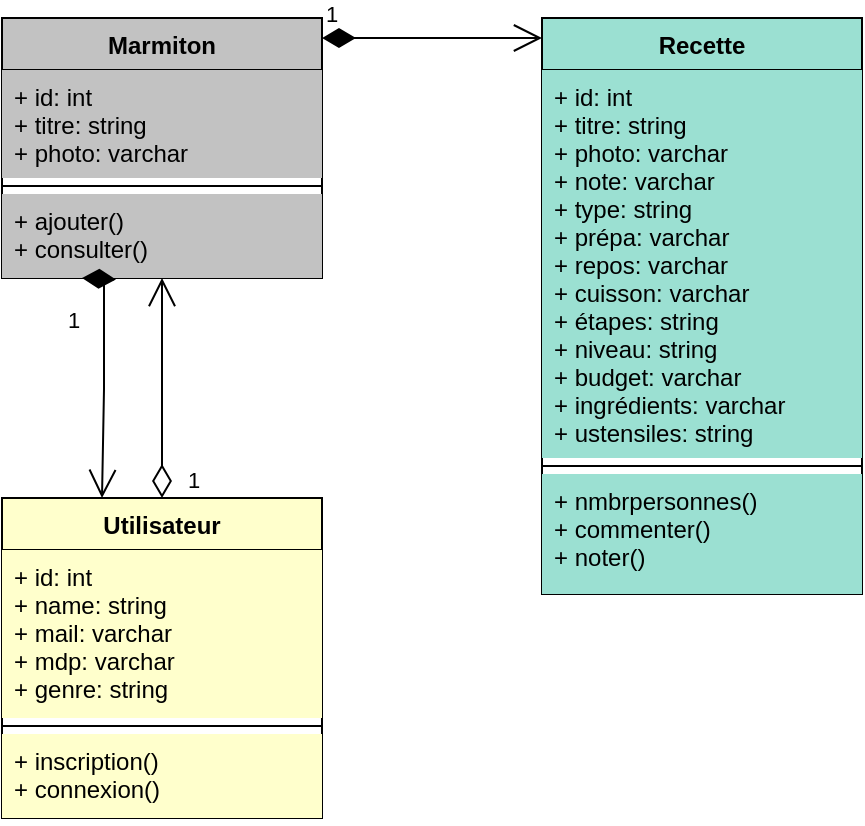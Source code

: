 <mxfile version="16.6.5" type="device"><diagram id="RGwGZes_MAbaQZxHRuvf" name="Page-1"><mxGraphModel dx="1422" dy="794" grid="1" gridSize="10" guides="1" tooltips="1" connect="1" arrows="1" fold="1" page="1" pageScale="1" pageWidth="1200" pageHeight="1920" math="0" shadow="0"><root><mxCell id="0"/><mxCell id="1" parent="0"/><mxCell id="1Hz1-K49cx9adOy7QzSw-1" value="Marmiton" style="swimlane;fontStyle=1;align=center;verticalAlign=top;childLayout=stackLayout;horizontal=1;startSize=26;horizontalStack=0;resizeParent=1;resizeParentMax=0;resizeLast=0;collapsible=1;marginBottom=0;fillColor=#C2C2C2;" vertex="1" parent="1"><mxGeometry x="200" y="360" width="160" height="130" as="geometry"/></mxCell><mxCell id="1Hz1-K49cx9adOy7QzSw-2" value="+ id: int&#10;+ titre: string&#10;+ photo: varchar" style="text;strokeColor=none;fillColor=#C2C2C2;align=left;verticalAlign=top;spacingLeft=4;spacingRight=4;overflow=hidden;rotatable=0;points=[[0,0.5],[1,0.5]];portConstraint=eastwest;" vertex="1" parent="1Hz1-K49cx9adOy7QzSw-1"><mxGeometry y="26" width="160" height="54" as="geometry"/></mxCell><mxCell id="1Hz1-K49cx9adOy7QzSw-3" value="" style="line;strokeWidth=1;fillColor=none;align=left;verticalAlign=middle;spacingTop=-1;spacingLeft=3;spacingRight=3;rotatable=0;labelPosition=right;points=[];portConstraint=eastwest;" vertex="1" parent="1Hz1-K49cx9adOy7QzSw-1"><mxGeometry y="80" width="160" height="8" as="geometry"/></mxCell><mxCell id="1Hz1-K49cx9adOy7QzSw-4" value="+ ajouter()&#10;+ consulter()&#10;" style="text;strokeColor=none;fillColor=#C2C2C2;align=left;verticalAlign=top;spacingLeft=4;spacingRight=4;overflow=hidden;rotatable=0;points=[[0,0.5],[1,0.5]];portConstraint=eastwest;" vertex="1" parent="1Hz1-K49cx9adOy7QzSw-1"><mxGeometry y="88" width="160" height="42" as="geometry"/></mxCell><mxCell id="1Hz1-K49cx9adOy7QzSw-18" value="1" style="endArrow=open;html=1;endSize=12;startArrow=diamondThin;startSize=14;startFill=1;edgeStyle=orthogonalEdgeStyle;align=left;verticalAlign=bottom;rounded=0;" edge="1" parent="1Hz1-K49cx9adOy7QzSw-1"><mxGeometry x="-0.333" y="-20" relative="1" as="geometry"><mxPoint x="40" y="130" as="sourcePoint"/><mxPoint x="50" y="240" as="targetPoint"/><mxPoint as="offset"/></mxGeometry></mxCell><mxCell id="1Hz1-K49cx9adOy7QzSw-5" value="Utilisateur" style="swimlane;fontStyle=1;align=center;verticalAlign=top;childLayout=stackLayout;horizontal=1;startSize=26;horizontalStack=0;resizeParent=1;resizeParentMax=0;resizeLast=0;collapsible=1;marginBottom=0;fillColor=#FFFFCC;" vertex="1" parent="1"><mxGeometry x="200" y="600" width="160" height="160" as="geometry"/></mxCell><mxCell id="1Hz1-K49cx9adOy7QzSw-6" value="+ id: int&#10;+ name: string&#10;+ mail: varchar&#10;+ mdp: varchar&#10;+ genre: string" style="text;strokeColor=none;fillColor=#FFFFCC;align=left;verticalAlign=top;spacingLeft=4;spacingRight=4;overflow=hidden;rotatable=0;points=[[0,0.5],[1,0.5]];portConstraint=eastwest;" vertex="1" parent="1Hz1-K49cx9adOy7QzSw-5"><mxGeometry y="26" width="160" height="84" as="geometry"/></mxCell><mxCell id="1Hz1-K49cx9adOy7QzSw-7" value="" style="line;strokeWidth=1;fillColor=none;align=left;verticalAlign=middle;spacingTop=-1;spacingLeft=3;spacingRight=3;rotatable=0;labelPosition=right;points=[];portConstraint=eastwest;" vertex="1" parent="1Hz1-K49cx9adOy7QzSw-5"><mxGeometry y="110" width="160" height="8" as="geometry"/></mxCell><mxCell id="1Hz1-K49cx9adOy7QzSw-8" value="+ inscription()&#10;+ connexion()" style="text;strokeColor=none;fillColor=#FFFFCC;align=left;verticalAlign=top;spacingLeft=4;spacingRight=4;overflow=hidden;rotatable=0;points=[[0,0.5],[1,0.5]];portConstraint=eastwest;" vertex="1" parent="1Hz1-K49cx9adOy7QzSw-5"><mxGeometry y="118" width="160" height="42" as="geometry"/></mxCell><mxCell id="1Hz1-K49cx9adOy7QzSw-9" value="Recette" style="swimlane;fontStyle=1;align=center;verticalAlign=top;childLayout=stackLayout;horizontal=1;startSize=26;horizontalStack=0;resizeParent=1;resizeParentMax=0;resizeLast=0;collapsible=1;marginBottom=0;fillColor=#9BE0D2;" vertex="1" parent="1"><mxGeometry x="470" y="360" width="160" height="288" as="geometry"/></mxCell><mxCell id="1Hz1-K49cx9adOy7QzSw-10" value="+ id: int&#10;+ titre: string&#10;+ photo: varchar&#10;+ note: varchar&#10;+ type: string&#10;+ prépa: varchar&#10;+ repos: varchar&#10;+ cuisson: varchar&#10;+ étapes: string&#10;+ niveau: string&#10;+ budget: varchar&#10;+ ingrédients: varchar&#10;+ ustensiles: string" style="text;strokeColor=none;fillColor=#9BE0D2;align=left;verticalAlign=top;spacingLeft=4;spacingRight=4;overflow=hidden;rotatable=0;points=[[0,0.5],[1,0.5]];portConstraint=eastwest;" vertex="1" parent="1Hz1-K49cx9adOy7QzSw-9"><mxGeometry y="26" width="160" height="194" as="geometry"/></mxCell><mxCell id="1Hz1-K49cx9adOy7QzSw-11" value="" style="line;strokeWidth=1;fillColor=none;align=left;verticalAlign=middle;spacingTop=-1;spacingLeft=3;spacingRight=3;rotatable=0;labelPosition=right;points=[];portConstraint=eastwest;" vertex="1" parent="1Hz1-K49cx9adOy7QzSw-9"><mxGeometry y="220" width="160" height="8" as="geometry"/></mxCell><mxCell id="1Hz1-K49cx9adOy7QzSw-12" value="+ nmbrpersonnes()&#10;+ commenter()&#10;+ noter()&#10; " style="text;strokeColor=none;fillColor=#9BE0D2;align=left;verticalAlign=top;spacingLeft=4;spacingRight=4;overflow=hidden;rotatable=0;points=[[0,0.5],[1,0.5]];portConstraint=eastwest;" vertex="1" parent="1Hz1-K49cx9adOy7QzSw-9"><mxGeometry y="228" width="160" height="60" as="geometry"/></mxCell><mxCell id="1Hz1-K49cx9adOy7QzSw-13" value="1" style="endArrow=open;html=1;endSize=12;startArrow=diamondThin;startSize=14;startFill=1;edgeStyle=orthogonalEdgeStyle;align=left;verticalAlign=bottom;rounded=0;" edge="1" parent="1"><mxGeometry x="-1" y="3" relative="1" as="geometry"><mxPoint x="360" y="370" as="sourcePoint"/><mxPoint x="470" y="370" as="targetPoint"/></mxGeometry></mxCell><mxCell id="1Hz1-K49cx9adOy7QzSw-15" value="1" style="endArrow=open;html=1;endSize=12;startArrow=diamondThin;startSize=14;startFill=0;edgeStyle=orthogonalEdgeStyle;align=left;verticalAlign=bottom;rounded=0;exitX=0.5;exitY=0;exitDx=0;exitDy=0;entryX=0.5;entryY=1;entryDx=0;entryDy=0;" edge="1" parent="1" source="1Hz1-K49cx9adOy7QzSw-5" target="1Hz1-K49cx9adOy7QzSw-1"><mxGeometry x="-1" y="-10" relative="1" as="geometry"><mxPoint x="279.5" y="560" as="sourcePoint"/><mxPoint x="279" y="510" as="targetPoint"/><mxPoint x="1" as="offset"/></mxGeometry></mxCell></root></mxGraphModel></diagram></mxfile>